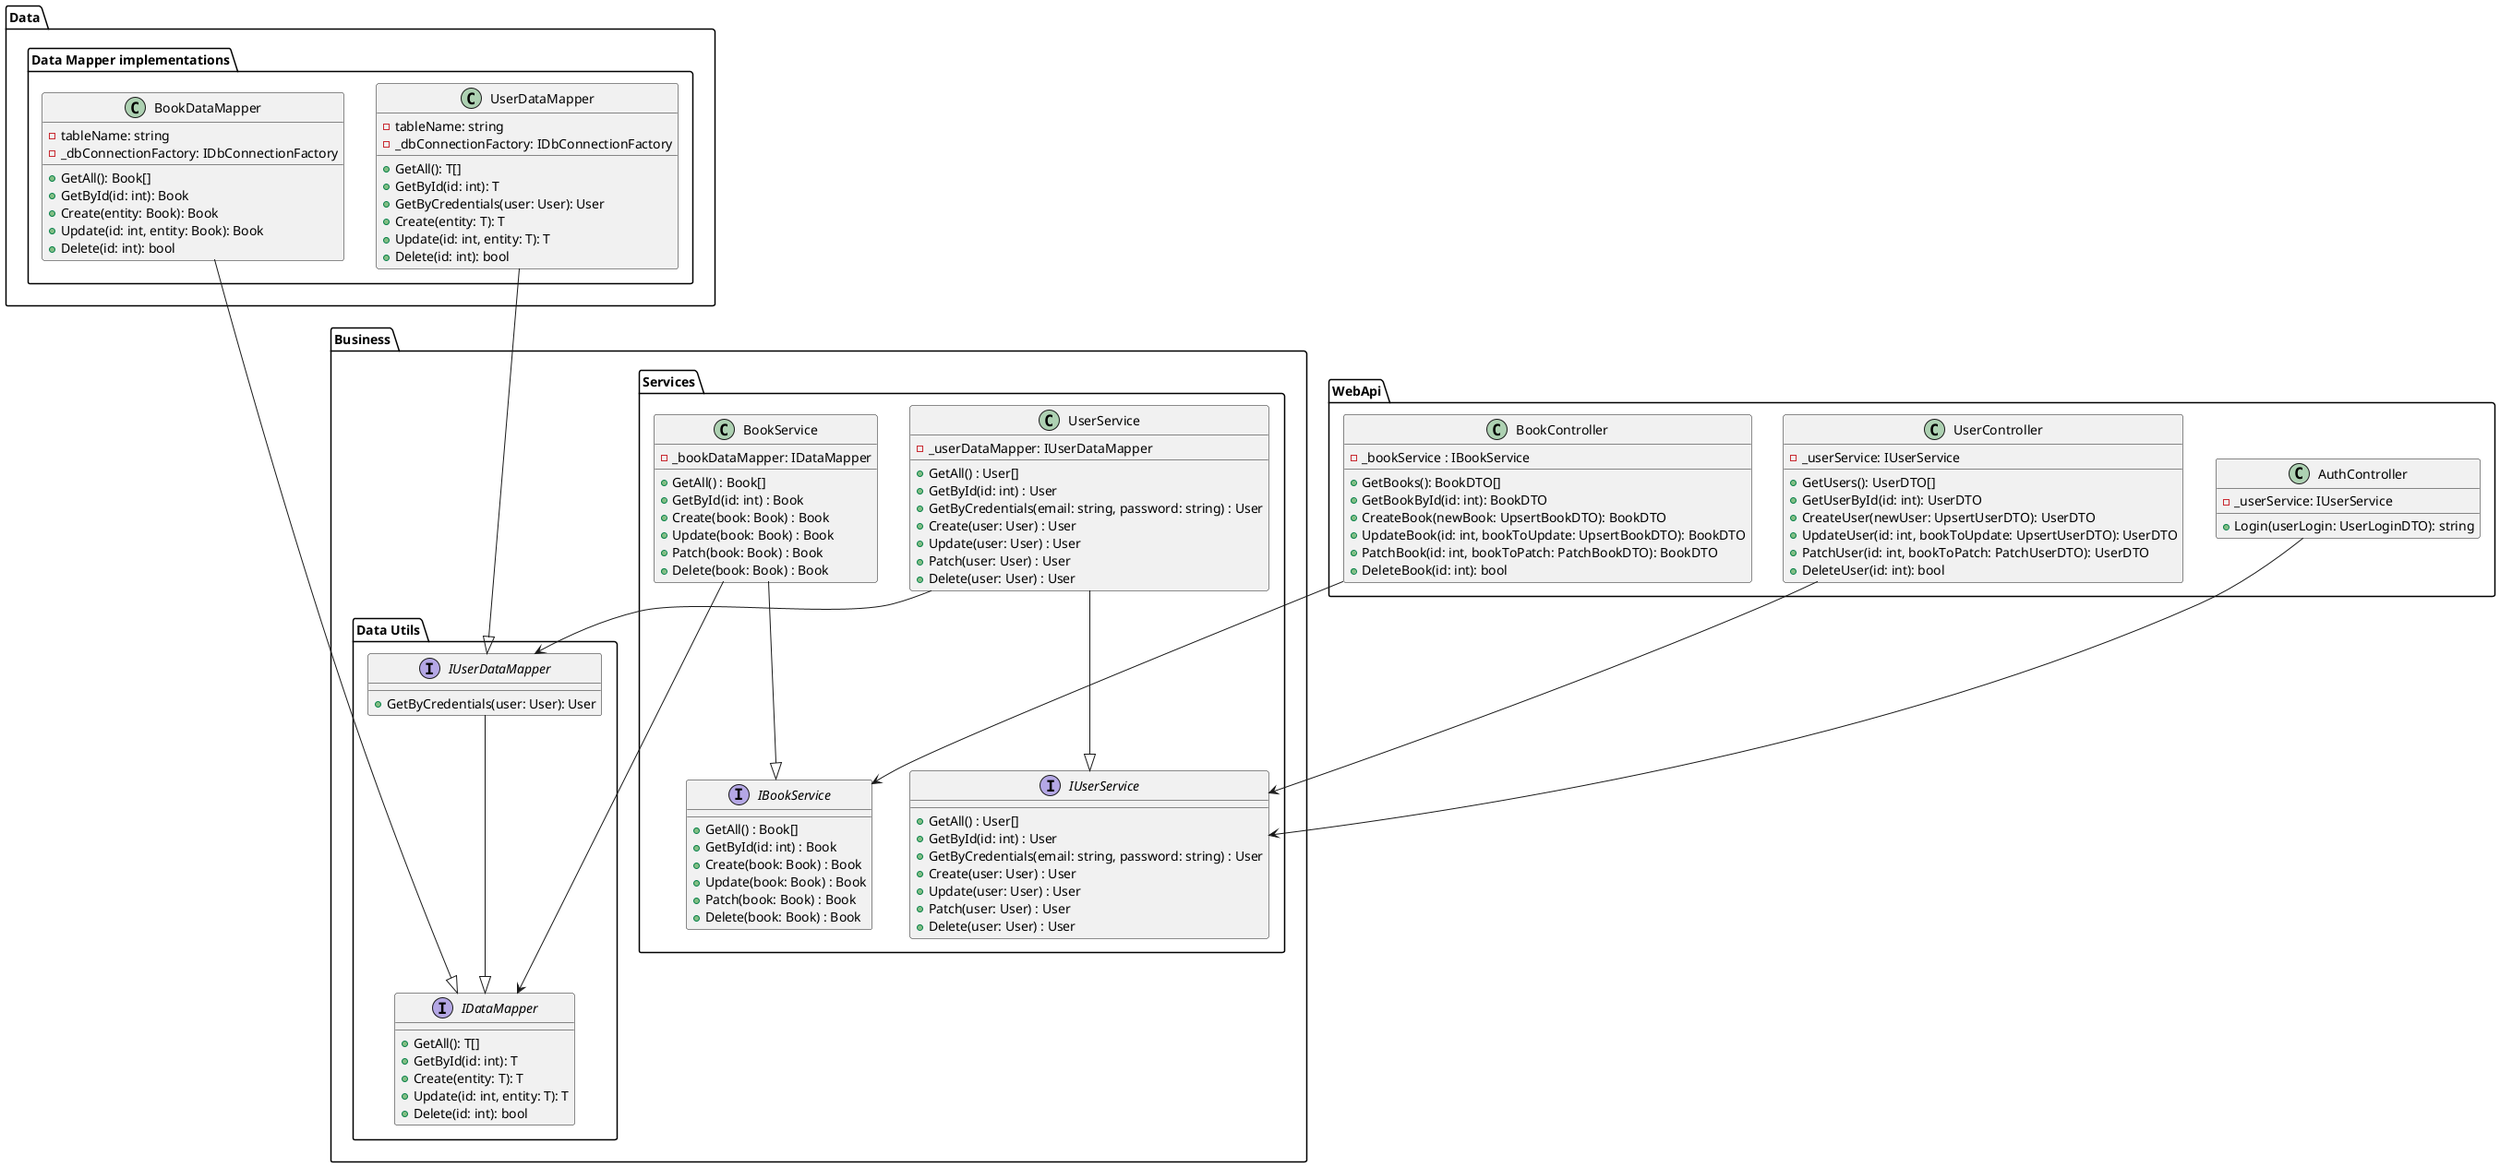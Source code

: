 @startuml

package "Business" {

    package "Services" {    

        interface IBookService {
            + GetAll() : Book[]
            + GetById(id: int) : Book
            + Create(book: Book) : Book
            + Update(book: Book) : Book
            + Patch(book: Book) : Book
            + Delete(book: Book) : Book
        }

        interface IUserService {
            + GetAll() : User[]
            + GetById(id: int) : User
            + GetByCredentials(email: string, password: string) : User
            + Create(user: User) : User
            + Update(user: User) : User
            + Patch(user: User) : User
            + Delete(user: User) : User
        }

        class BookService {
            - _bookDataMapper: IDataMapper
            + GetAll() : Book[]
            + GetById(id: int) : Book
            + Create(book: Book) : Book
            + Update(book: Book) : Book
            + Patch(book: Book) : Book
            + Delete(book: Book) : Book
        }
        BookService ---|> IBookService

        class UserService {
            - _userDataMapper: IUserDataMapper

            + GetAll() : User[]
            + GetById(id: int) : User
            + GetByCredentials(email: string, password: string) : User
            + Create(user: User) : User
            + Update(user: User) : User
            + Patch(user: User) : User
            + Delete(user: User) : User
        }
        UserService ---|> IUserService
        
    }

    package "Data Utils" {
        
        interface IDataMapper {
            + GetAll(): T[]
            + GetById(id: int): T
            + Create(entity: T): T
            + Update(id: int, entity: T): T
            + Delete(id: int): bool
        }

        interface IUserDataMapper {
            + GetByCredentials(user: User): User
        }
        IUserDataMapper ---|> IDataMapper
    }

    UserService --> IUserDataMapper
    BookService --> IDataMapper
    
}

package "Data" {

    package "Data Mapper implementations" {
        class BookDataMapper {
            - tableName: string
            - _dbConnectionFactory: IDbConnectionFactory
            + GetAll(): Book[]
            + GetById(id: int): Book
            + Create(entity: Book): Book
            + Update(id: int, entity: Book): Book
            + Delete(id: int): bool
        }
        BookDataMapper ---|> IDataMapper
        

        class UserDataMapper {
            - tableName: string
            - _dbConnectionFactory: IDbConnectionFactory
            + GetAll(): T[]
            + GetById(id: int): T
            + GetByCredentials(user: User): User
            + Create(entity: T): T
            + Update(id: int, entity: T): T
            + Delete(id: int): bool
        }
        UserDataMapper ---|> IUserDataMapper
        
    }
    
}

package "WebApi" {
    class BookController {
        - _bookService : IBookService
        + GetBooks(): BookDTO[]
        + GetBookById(id: int): BookDTO
        + CreateBook(newBook: UpsertBookDTO): BookDTO
        + UpdateBook(id: int, bookToUpdate: UpsertBookDTO): BookDTO
        + PatchBook(id: int, bookToPatch: PatchBookDTO): BookDTO
        + DeleteBook(id: int): bool
    }
    BookController ---> IBookService

    class UserController {
        - _userService: IUserService
        + GetUsers(): UserDTO[]
        + GetUserById(id: int): UserDTO
        + CreateUser(newUser: UpsertUserDTO): UserDTO
        + UpdateUser(id: int, bookToUpdate: UpsertUserDTO): UserDTO
        + PatchUser(id: int, bookToPatch: PatchUserDTO): UserDTO
        + DeleteUser(id: int): bool
    }
    UserController ---> IUserService

    class AuthController {
        - _userService: IUserService
        + Login(userLogin: UserLoginDTO): string
    }
    AuthController ---> IUserService
}

@enduml